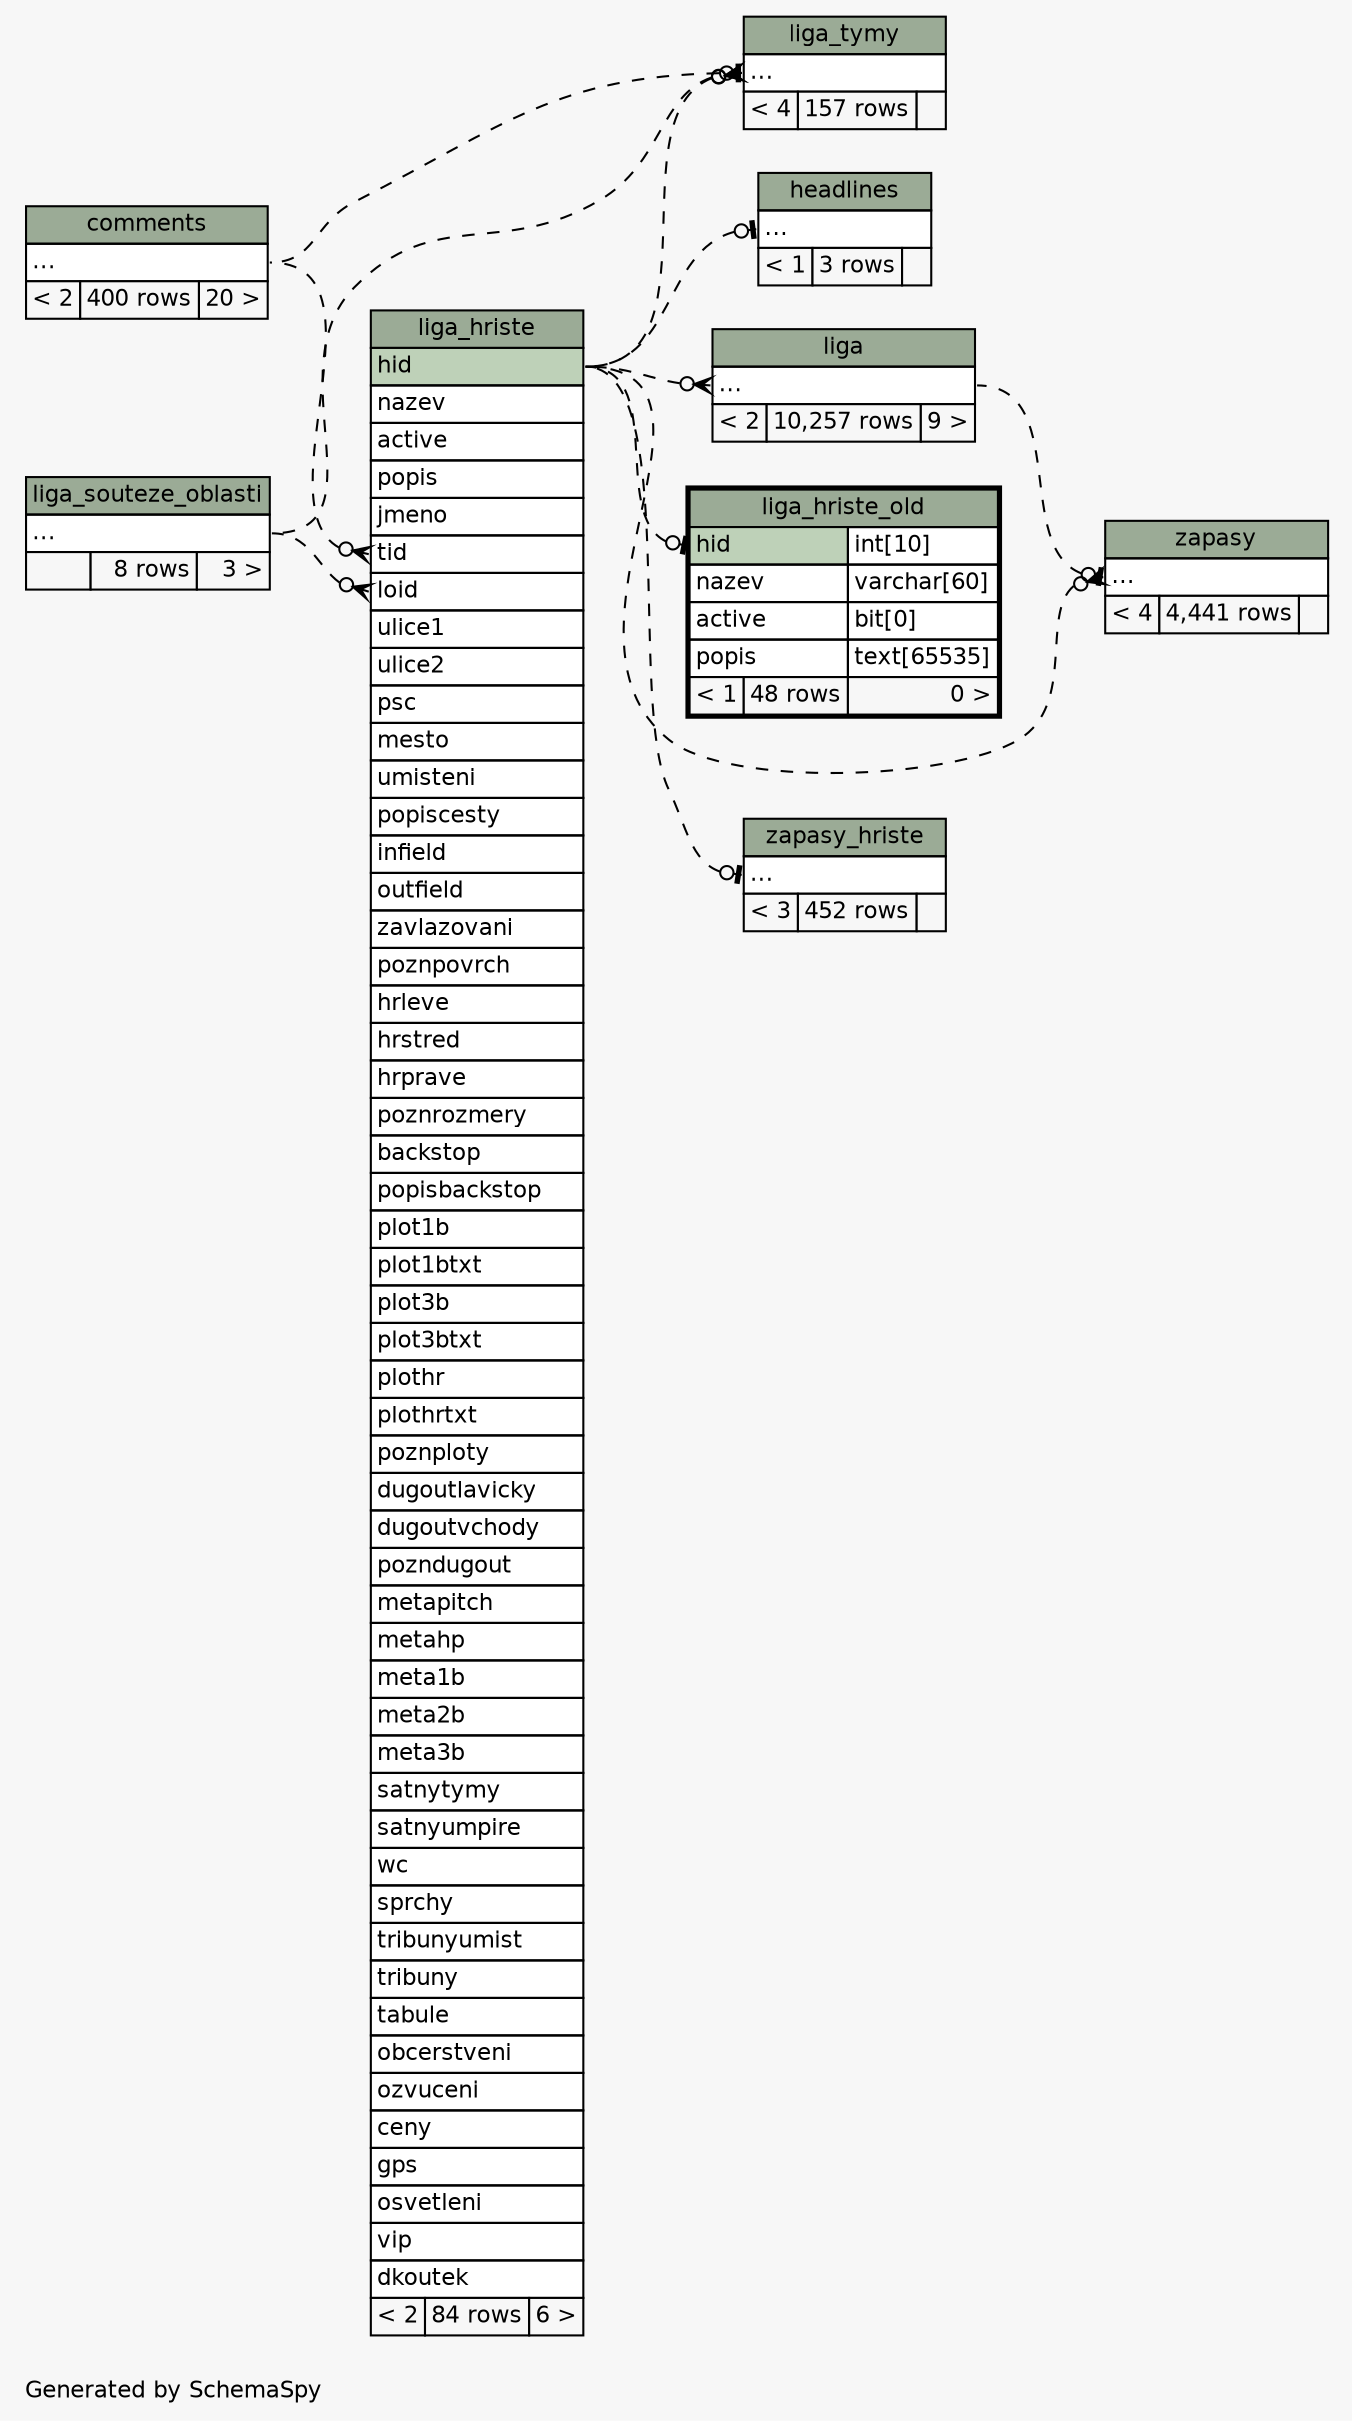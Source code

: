 // dot 2.38.0 on Mac OS X 10.9.4
// SchemaSpy rev 590
digraph "impliedTwoDegreesRelationshipsDiagram" {
  graph [
    rankdir="RL"
    bgcolor="#f7f7f7"
    label="\nGenerated by SchemaSpy"
    labeljust="l"
    nodesep="0.18"
    ranksep="0.46"
    fontname="Helvetica"
    fontsize="11"
  ];
  node [
    fontname="Helvetica"
    fontsize="11"
    shape="plaintext"
  ];
  edge [
    arrowsize="0.8"
  ];
  "headlines":"elipses":w -> "liga_hriste":"hid":e [arrowhead=none dir=back arrowtail=teeodot style=dashed];
  "liga":"elipses":w -> "liga_hriste":"hid":e [arrowhead=none dir=back arrowtail=crowodot style=dashed];
  "liga_hriste":"loid":w -> "liga_souteze_oblasti":"elipses":e [arrowhead=none dir=back arrowtail=crowodot style=dashed];
  "liga_hriste":"tid":w -> "comments":"elipses":e [arrowhead=none dir=back arrowtail=crowodot style=dashed];
  "liga_hriste_old":"hid":w -> "liga_hriste":"hid":e [arrowhead=none dir=back arrowtail=teeodot style=dashed];
  "liga_tymy":"elipses":w -> "liga_hriste":"hid":e [arrowhead=none dir=back arrowtail=crowodot style=dashed];
  "liga_tymy":"elipses":w -> "liga_souteze_oblasti":"elipses":e [arrowhead=none dir=back arrowtail=crowodot style=dashed];
  "liga_tymy":"elipses":w -> "comments":"elipses":e [arrowhead=none dir=back arrowtail=teeodot style=dashed];
  "zapasy":"elipses":w -> "liga_hriste":"hid":e [arrowhead=none dir=back arrowtail=crowodot style=dashed];
  "zapasy":"elipses":w -> "liga":"elipses":e [arrowhead=none dir=back arrowtail=teeodot style=dashed];
  "zapasy_hriste":"elipses":w -> "liga_hriste":"hid":e [arrowhead=none dir=back arrowtail=teeodot style=dashed];
  "comments" [
    label=<
    <TABLE BORDER="0" CELLBORDER="1" CELLSPACING="0" BGCOLOR="#ffffff">
      <TR><TD COLSPAN="3" BGCOLOR="#9bab96" ALIGN="CENTER">comments</TD></TR>
      <TR><TD PORT="elipses" COLSPAN="3" ALIGN="LEFT">...</TD></TR>
      <TR><TD ALIGN="LEFT" BGCOLOR="#f7f7f7">&lt; 2</TD><TD ALIGN="RIGHT" BGCOLOR="#f7f7f7">400 rows</TD><TD ALIGN="RIGHT" BGCOLOR="#f7f7f7">20 &gt;</TD></TR>
    </TABLE>>
    URL="comments.html"
    tooltip="comments"
  ];
  "headlines" [
    label=<
    <TABLE BORDER="0" CELLBORDER="1" CELLSPACING="0" BGCOLOR="#ffffff">
      <TR><TD COLSPAN="3" BGCOLOR="#9bab96" ALIGN="CENTER">headlines</TD></TR>
      <TR><TD PORT="elipses" COLSPAN="3" ALIGN="LEFT">...</TD></TR>
      <TR><TD ALIGN="LEFT" BGCOLOR="#f7f7f7">&lt; 1</TD><TD ALIGN="RIGHT" BGCOLOR="#f7f7f7">3 rows</TD><TD ALIGN="RIGHT" BGCOLOR="#f7f7f7">  </TD></TR>
    </TABLE>>
    URL="headlines.html"
    tooltip="headlines"
  ];
  "liga" [
    label=<
    <TABLE BORDER="0" CELLBORDER="1" CELLSPACING="0" BGCOLOR="#ffffff">
      <TR><TD COLSPAN="3" BGCOLOR="#9bab96" ALIGN="CENTER">liga</TD></TR>
      <TR><TD PORT="elipses" COLSPAN="3" ALIGN="LEFT">...</TD></TR>
      <TR><TD ALIGN="LEFT" BGCOLOR="#f7f7f7">&lt; 2</TD><TD ALIGN="RIGHT" BGCOLOR="#f7f7f7">10,257 rows</TD><TD ALIGN="RIGHT" BGCOLOR="#f7f7f7">9 &gt;</TD></TR>
    </TABLE>>
    URL="liga.html"
    tooltip="liga"
  ];
  "liga_hriste" [
    label=<
    <TABLE BORDER="0" CELLBORDER="1" CELLSPACING="0" BGCOLOR="#ffffff">
      <TR><TD COLSPAN="3" BGCOLOR="#9bab96" ALIGN="CENTER">liga_hriste</TD></TR>
      <TR><TD PORT="hid" COLSPAN="3" BGCOLOR="#bed1b8" ALIGN="LEFT">hid</TD></TR>
      <TR><TD PORT="nazev" COLSPAN="3" ALIGN="LEFT">nazev</TD></TR>
      <TR><TD PORT="active" COLSPAN="3" ALIGN="LEFT">active</TD></TR>
      <TR><TD PORT="popis" COLSPAN="3" ALIGN="LEFT">popis</TD></TR>
      <TR><TD PORT="jmeno" COLSPAN="3" ALIGN="LEFT">jmeno</TD></TR>
      <TR><TD PORT="tid" COLSPAN="3" ALIGN="LEFT">tid</TD></TR>
      <TR><TD PORT="loid" COLSPAN="3" ALIGN="LEFT">loid</TD></TR>
      <TR><TD PORT="ulice1" COLSPAN="3" ALIGN="LEFT">ulice1</TD></TR>
      <TR><TD PORT="ulice2" COLSPAN="3" ALIGN="LEFT">ulice2</TD></TR>
      <TR><TD PORT="psc" COLSPAN="3" ALIGN="LEFT">psc</TD></TR>
      <TR><TD PORT="mesto" COLSPAN="3" ALIGN="LEFT">mesto</TD></TR>
      <TR><TD PORT="umisteni" COLSPAN="3" ALIGN="LEFT">umisteni</TD></TR>
      <TR><TD PORT="popiscesty" COLSPAN="3" ALIGN="LEFT">popiscesty</TD></TR>
      <TR><TD PORT="infield" COLSPAN="3" ALIGN="LEFT">infield</TD></TR>
      <TR><TD PORT="outfield" COLSPAN="3" ALIGN="LEFT">outfield</TD></TR>
      <TR><TD PORT="zavlazovani" COLSPAN="3" ALIGN="LEFT">zavlazovani</TD></TR>
      <TR><TD PORT="poznpovrch" COLSPAN="3" ALIGN="LEFT">poznpovrch</TD></TR>
      <TR><TD PORT="hrleve" COLSPAN="3" ALIGN="LEFT">hrleve</TD></TR>
      <TR><TD PORT="hrstred" COLSPAN="3" ALIGN="LEFT">hrstred</TD></TR>
      <TR><TD PORT="hrprave" COLSPAN="3" ALIGN="LEFT">hrprave</TD></TR>
      <TR><TD PORT="poznrozmery" COLSPAN="3" ALIGN="LEFT">poznrozmery</TD></TR>
      <TR><TD PORT="backstop" COLSPAN="3" ALIGN="LEFT">backstop</TD></TR>
      <TR><TD PORT="popisbackstop" COLSPAN="3" ALIGN="LEFT">popisbackstop</TD></TR>
      <TR><TD PORT="plot1b" COLSPAN="3" ALIGN="LEFT">plot1b</TD></TR>
      <TR><TD PORT="plot1btxt" COLSPAN="3" ALIGN="LEFT">plot1btxt</TD></TR>
      <TR><TD PORT="plot3b" COLSPAN="3" ALIGN="LEFT">plot3b</TD></TR>
      <TR><TD PORT="plot3btxt" COLSPAN="3" ALIGN="LEFT">plot3btxt</TD></TR>
      <TR><TD PORT="plothr" COLSPAN="3" ALIGN="LEFT">plothr</TD></TR>
      <TR><TD PORT="plothrtxt" COLSPAN="3" ALIGN="LEFT">plothrtxt</TD></TR>
      <TR><TD PORT="poznploty" COLSPAN="3" ALIGN="LEFT">poznploty</TD></TR>
      <TR><TD PORT="dugoutlavicky" COLSPAN="3" ALIGN="LEFT">dugoutlavicky</TD></TR>
      <TR><TD PORT="dugoutvchody" COLSPAN="3" ALIGN="LEFT">dugoutvchody</TD></TR>
      <TR><TD PORT="pozndugout" COLSPAN="3" ALIGN="LEFT">pozndugout</TD></TR>
      <TR><TD PORT="metapitch" COLSPAN="3" ALIGN="LEFT">metapitch</TD></TR>
      <TR><TD PORT="metahp" COLSPAN="3" ALIGN="LEFT">metahp</TD></TR>
      <TR><TD PORT="meta1b" COLSPAN="3" ALIGN="LEFT">meta1b</TD></TR>
      <TR><TD PORT="meta2b" COLSPAN="3" ALIGN="LEFT">meta2b</TD></TR>
      <TR><TD PORT="meta3b" COLSPAN="3" ALIGN="LEFT">meta3b</TD></TR>
      <TR><TD PORT="satnytymy" COLSPAN="3" ALIGN="LEFT">satnytymy</TD></TR>
      <TR><TD PORT="satnyumpire" COLSPAN="3" ALIGN="LEFT">satnyumpire</TD></TR>
      <TR><TD PORT="wc" COLSPAN="3" ALIGN="LEFT">wc</TD></TR>
      <TR><TD PORT="sprchy" COLSPAN="3" ALIGN="LEFT">sprchy</TD></TR>
      <TR><TD PORT="tribunyumist" COLSPAN="3" ALIGN="LEFT">tribunyumist</TD></TR>
      <TR><TD PORT="tribuny" COLSPAN="3" ALIGN="LEFT">tribuny</TD></TR>
      <TR><TD PORT="tabule" COLSPAN="3" ALIGN="LEFT">tabule</TD></TR>
      <TR><TD PORT="obcerstveni" COLSPAN="3" ALIGN="LEFT">obcerstveni</TD></TR>
      <TR><TD PORT="ozvuceni" COLSPAN="3" ALIGN="LEFT">ozvuceni</TD></TR>
      <TR><TD PORT="ceny" COLSPAN="3" ALIGN="LEFT">ceny</TD></TR>
      <TR><TD PORT="gps" COLSPAN="3" ALIGN="LEFT">gps</TD></TR>
      <TR><TD PORT="osvetleni" COLSPAN="3" ALIGN="LEFT">osvetleni</TD></TR>
      <TR><TD PORT="vip" COLSPAN="3" ALIGN="LEFT">vip</TD></TR>
      <TR><TD PORT="dkoutek" COLSPAN="3" ALIGN="LEFT">dkoutek</TD></TR>
      <TR><TD ALIGN="LEFT" BGCOLOR="#f7f7f7">&lt; 2</TD><TD ALIGN="RIGHT" BGCOLOR="#f7f7f7">84 rows</TD><TD ALIGN="RIGHT" BGCOLOR="#f7f7f7">6 &gt;</TD></TR>
    </TABLE>>
    URL="liga_hriste.html"
    tooltip="liga_hriste"
  ];
  "liga_hriste_old" [
    label=<
    <TABLE BORDER="2" CELLBORDER="1" CELLSPACING="0" BGCOLOR="#ffffff">
      <TR><TD COLSPAN="3" BGCOLOR="#9bab96" ALIGN="CENTER">liga_hriste_old</TD></TR>
      <TR><TD PORT="hid" COLSPAN="2" BGCOLOR="#bed1b8" ALIGN="LEFT">hid</TD><TD PORT="hid.type" ALIGN="LEFT">int[10]</TD></TR>
      <TR><TD PORT="nazev" COLSPAN="2" ALIGN="LEFT">nazev</TD><TD PORT="nazev.type" ALIGN="LEFT">varchar[60]</TD></TR>
      <TR><TD PORT="active" COLSPAN="2" ALIGN="LEFT">active</TD><TD PORT="active.type" ALIGN="LEFT">bit[0]</TD></TR>
      <TR><TD PORT="popis" COLSPAN="2" ALIGN="LEFT">popis</TD><TD PORT="popis.type" ALIGN="LEFT">text[65535]</TD></TR>
      <TR><TD ALIGN="LEFT" BGCOLOR="#f7f7f7">&lt; 1</TD><TD ALIGN="RIGHT" BGCOLOR="#f7f7f7">48 rows</TD><TD ALIGN="RIGHT" BGCOLOR="#f7f7f7">0 &gt;</TD></TR>
    </TABLE>>
    URL="liga_hriste_old.html"
    tooltip="liga_hriste_old"
  ];
  "liga_souteze_oblasti" [
    label=<
    <TABLE BORDER="0" CELLBORDER="1" CELLSPACING="0" BGCOLOR="#ffffff">
      <TR><TD COLSPAN="3" BGCOLOR="#9bab96" ALIGN="CENTER">liga_souteze_oblasti</TD></TR>
      <TR><TD PORT="elipses" COLSPAN="3" ALIGN="LEFT">...</TD></TR>
      <TR><TD ALIGN="LEFT" BGCOLOR="#f7f7f7">  </TD><TD ALIGN="RIGHT" BGCOLOR="#f7f7f7">8 rows</TD><TD ALIGN="RIGHT" BGCOLOR="#f7f7f7">3 &gt;</TD></TR>
    </TABLE>>
    URL="liga_souteze_oblasti.html"
    tooltip="liga_souteze_oblasti"
  ];
  "liga_tymy" [
    label=<
    <TABLE BORDER="0" CELLBORDER="1" CELLSPACING="0" BGCOLOR="#ffffff">
      <TR><TD COLSPAN="3" BGCOLOR="#9bab96" ALIGN="CENTER">liga_tymy</TD></TR>
      <TR><TD PORT="elipses" COLSPAN="3" ALIGN="LEFT">...</TD></TR>
      <TR><TD ALIGN="LEFT" BGCOLOR="#f7f7f7">&lt; 4</TD><TD ALIGN="RIGHT" BGCOLOR="#f7f7f7">157 rows</TD><TD ALIGN="RIGHT" BGCOLOR="#f7f7f7">  </TD></TR>
    </TABLE>>
    URL="liga_tymy.html"
    tooltip="liga_tymy"
  ];
  "zapasy" [
    label=<
    <TABLE BORDER="0" CELLBORDER="1" CELLSPACING="0" BGCOLOR="#ffffff">
      <TR><TD COLSPAN="3" BGCOLOR="#9bab96" ALIGN="CENTER">zapasy</TD></TR>
      <TR><TD PORT="elipses" COLSPAN="3" ALIGN="LEFT">...</TD></TR>
      <TR><TD ALIGN="LEFT" BGCOLOR="#f7f7f7">&lt; 4</TD><TD ALIGN="RIGHT" BGCOLOR="#f7f7f7">4,441 rows</TD><TD ALIGN="RIGHT" BGCOLOR="#f7f7f7">  </TD></TR>
    </TABLE>>
    URL="zapasy.html"
    tooltip="zapasy"
  ];
  "zapasy_hriste" [
    label=<
    <TABLE BORDER="0" CELLBORDER="1" CELLSPACING="0" BGCOLOR="#ffffff">
      <TR><TD COLSPAN="3" BGCOLOR="#9bab96" ALIGN="CENTER">zapasy_hriste</TD></TR>
      <TR><TD PORT="elipses" COLSPAN="3" ALIGN="LEFT">...</TD></TR>
      <TR><TD ALIGN="LEFT" BGCOLOR="#f7f7f7">&lt; 3</TD><TD ALIGN="RIGHT" BGCOLOR="#f7f7f7">452 rows</TD><TD ALIGN="RIGHT" BGCOLOR="#f7f7f7">  </TD></TR>
    </TABLE>>
    URL="zapasy_hriste.html"
    tooltip="zapasy_hriste"
  ];
}
